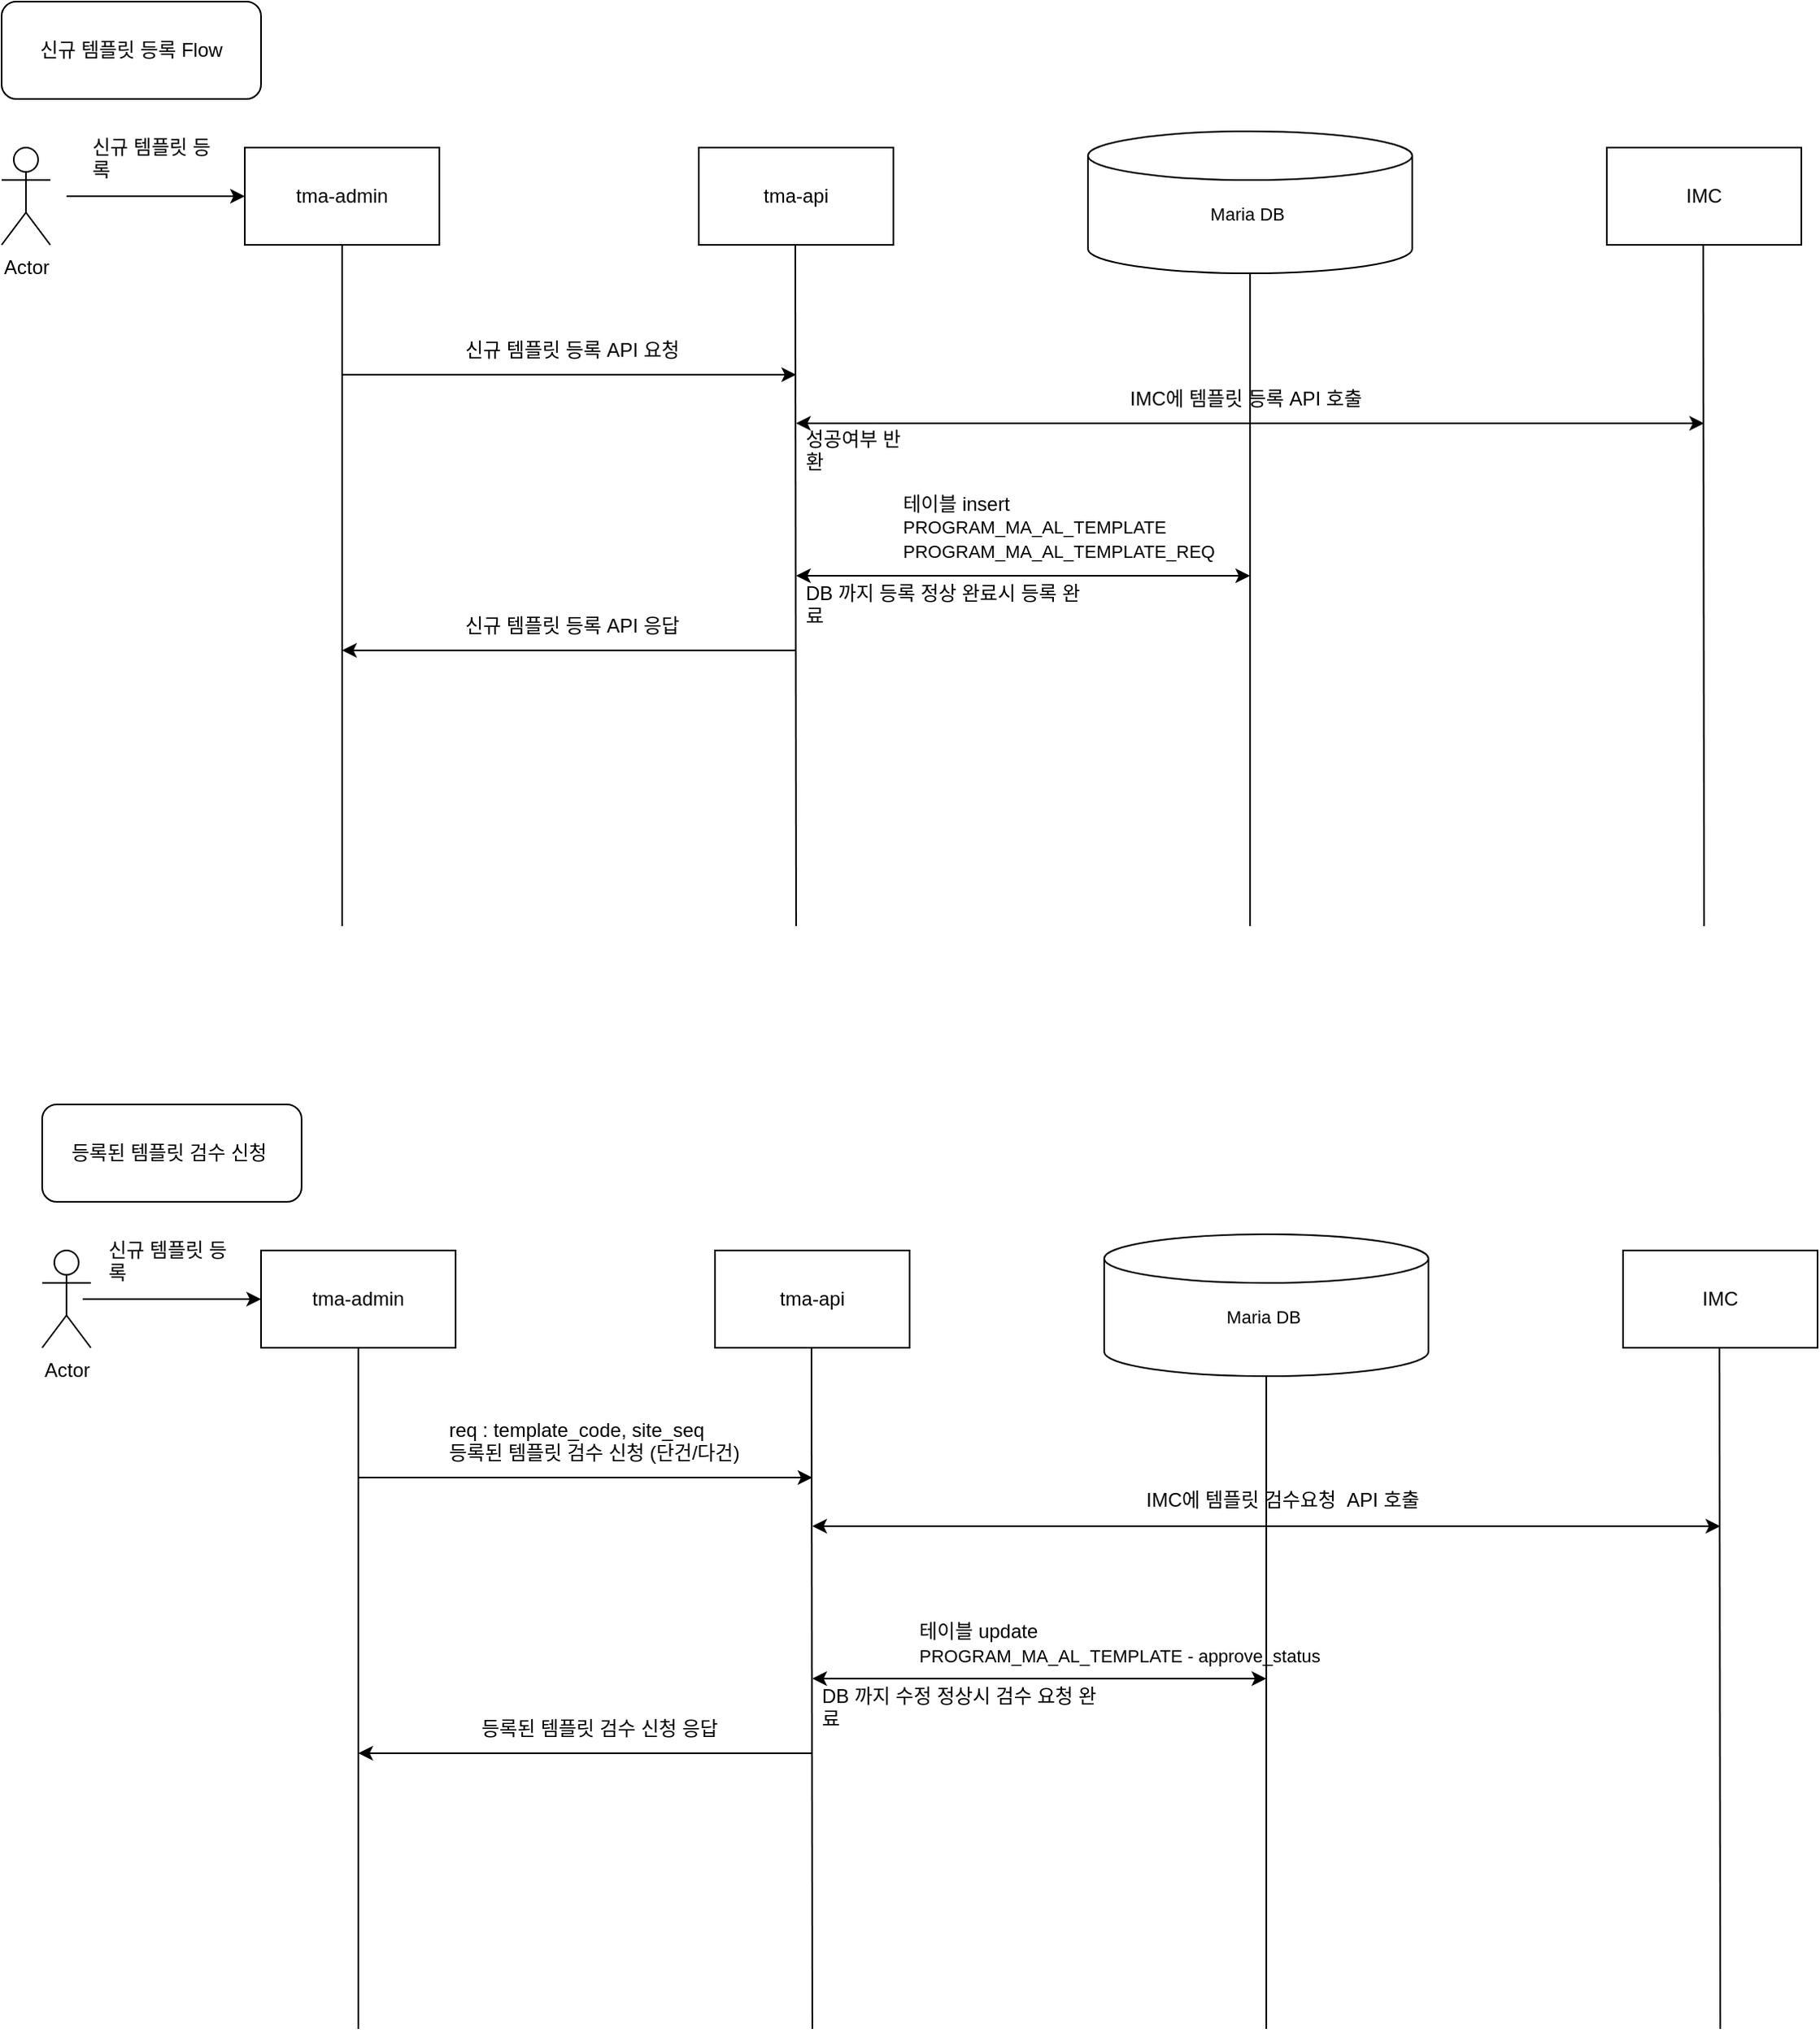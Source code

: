 <mxfile version="24.8.4">
  <diagram name="페이지-1" id="rrNVjnt-WTsJbCwg5te3">
    <mxGraphModel dx="2047" dy="1121" grid="1" gridSize="10" guides="1" tooltips="1" connect="1" arrows="1" fold="1" page="1" pageScale="1" pageWidth="827" pageHeight="1169" math="0" shadow="0">
      <root>
        <mxCell id="0" />
        <mxCell id="1" parent="0" />
        <mxCell id="4YztuVcXxpJHYgNVAEmz-1" value="tma-admin" style="rounded=0;whiteSpace=wrap;html=1;" vertex="1" parent="1">
          <mxGeometry x="120" y="320" width="120" height="60" as="geometry" />
        </mxCell>
        <mxCell id="4YztuVcXxpJHYgNVAEmz-2" value="tma-api" style="rounded=0;whiteSpace=wrap;html=1;" vertex="1" parent="1">
          <mxGeometry x="400" y="320" width="120" height="60" as="geometry" />
        </mxCell>
        <mxCell id="4YztuVcXxpJHYgNVAEmz-3" value="Maria DB&amp;nbsp;" style="rounded=0;whiteSpace=wrap;html=1;" vertex="1" parent="1">
          <mxGeometry x="680" y="320" width="120" height="60" as="geometry" />
        </mxCell>
        <mxCell id="4YztuVcXxpJHYgNVAEmz-4" value="IMC" style="rounded=0;whiteSpace=wrap;html=1;" vertex="1" parent="1">
          <mxGeometry x="960" y="320" width="120" height="60" as="geometry" />
        </mxCell>
        <mxCell id="4YztuVcXxpJHYgNVAEmz-5" value="" style="endArrow=none;html=1;rounded=0;" edge="1" parent="1">
          <mxGeometry width="50" height="50" relative="1" as="geometry">
            <mxPoint x="180" y="800" as="sourcePoint" />
            <mxPoint x="180" y="380" as="targetPoint" />
          </mxGeometry>
        </mxCell>
        <mxCell id="4YztuVcXxpJHYgNVAEmz-6" value="" style="endArrow=none;html=1;rounded=0;" edge="1" parent="1">
          <mxGeometry width="50" height="50" relative="1" as="geometry">
            <mxPoint x="460" y="800" as="sourcePoint" />
            <mxPoint x="459.5" y="380" as="targetPoint" />
          </mxGeometry>
        </mxCell>
        <mxCell id="4YztuVcXxpJHYgNVAEmz-7" value="" style="endArrow=none;html=1;rounded=0;" edge="1" parent="1" source="4YztuVcXxpJHYgNVAEmz-18">
          <mxGeometry width="50" height="50" relative="1" as="geometry">
            <mxPoint x="739.5" y="1080" as="sourcePoint" />
            <mxPoint x="739.5" y="380" as="targetPoint" />
          </mxGeometry>
        </mxCell>
        <mxCell id="4YztuVcXxpJHYgNVAEmz-8" value="" style="endArrow=none;html=1;rounded=0;" edge="1" parent="1">
          <mxGeometry width="50" height="50" relative="1" as="geometry">
            <mxPoint x="1020" y="800" as="sourcePoint" />
            <mxPoint x="1019.5" y="380" as="targetPoint" />
          </mxGeometry>
        </mxCell>
        <mxCell id="4YztuVcXxpJHYgNVAEmz-10" value="Actor" style="shape=umlActor;verticalLabelPosition=bottom;verticalAlign=top;html=1;outlineConnect=0;" vertex="1" parent="1">
          <mxGeometry x="-30" y="320" width="30" height="60" as="geometry" />
        </mxCell>
        <mxCell id="4YztuVcXxpJHYgNVAEmz-11" value="" style="endArrow=classic;html=1;rounded=0;entryX=0;entryY=0.5;entryDx=0;entryDy=0;" edge="1" parent="1" target="4YztuVcXxpJHYgNVAEmz-1">
          <mxGeometry width="50" height="50" relative="1" as="geometry">
            <mxPoint x="10" y="350" as="sourcePoint" />
            <mxPoint x="60" y="310" as="targetPoint" />
          </mxGeometry>
        </mxCell>
        <mxCell id="4YztuVcXxpJHYgNVAEmz-14" value="&lt;span style=&quot;text-align: center; text-wrap-mode: nowrap;&quot;&gt;신규 템플릿 등록&lt;/span&gt;" style="text;strokeColor=none;fillColor=none;align=left;verticalAlign=middle;spacingLeft=4;spacingRight=4;overflow=hidden;points=[[0,0.5],[1,0.5]];portConstraint=eastwest;rotatable=0;whiteSpace=wrap;html=1;" vertex="1" parent="1">
          <mxGeometry x="20" y="310" width="90" height="30" as="geometry" />
        </mxCell>
        <mxCell id="4YztuVcXxpJHYgNVAEmz-15" value="" style="endArrow=classic;html=1;rounded=0;" edge="1" parent="1">
          <mxGeometry width="50" height="50" relative="1" as="geometry">
            <mxPoint x="180" y="460" as="sourcePoint" />
            <mxPoint x="460" y="460" as="targetPoint" />
          </mxGeometry>
        </mxCell>
        <mxCell id="4YztuVcXxpJHYgNVAEmz-17" value="신규 템플릿 등록 API 요청" style="text;strokeColor=none;fillColor=none;align=left;verticalAlign=middle;spacingLeft=4;spacingRight=4;overflow=hidden;points=[[0,0.5],[1,0.5]];portConstraint=eastwest;rotatable=0;whiteSpace=wrap;html=1;" vertex="1" parent="1">
          <mxGeometry x="250" y="430" width="150" height="30" as="geometry" />
        </mxCell>
        <mxCell id="4YztuVcXxpJHYgNVAEmz-21" value="IMC에 템플릿 등록 API 호출&amp;nbsp;" style="text;strokeColor=none;fillColor=none;align=left;verticalAlign=middle;spacingLeft=4;spacingRight=4;overflow=hidden;points=[[0,0.5],[1,0.5]];portConstraint=eastwest;rotatable=0;whiteSpace=wrap;html=1;" vertex="1" parent="1">
          <mxGeometry x="660" y="460" width="160" height="30" as="geometry" />
        </mxCell>
        <mxCell id="4YztuVcXxpJHYgNVAEmz-22" value="" style="endArrow=none;html=1;rounded=0;" edge="1" parent="1" target="4YztuVcXxpJHYgNVAEmz-18">
          <mxGeometry width="50" height="50" relative="1" as="geometry">
            <mxPoint x="740" y="800" as="sourcePoint" />
            <mxPoint x="739.5" y="380" as="targetPoint" />
          </mxGeometry>
        </mxCell>
        <mxCell id="4YztuVcXxpJHYgNVAEmz-18" value="&lt;font style=&quot;font-size: 11px;&quot;&gt;Maria DB&amp;nbsp;&lt;/font&gt;&lt;div style=&quot;font-size: 11px;&quot;&gt;&lt;br&gt;&lt;/div&gt;" style="shape=cylinder3;whiteSpace=wrap;html=1;boundedLbl=1;backgroundOutline=1;size=15;" vertex="1" parent="1">
          <mxGeometry x="640" y="310" width="200" height="87.5" as="geometry" />
        </mxCell>
        <mxCell id="4YztuVcXxpJHYgNVAEmz-24" value="신규 템플릿 등록 Flow" style="rounded=1;whiteSpace=wrap;html=1;" vertex="1" parent="1">
          <mxGeometry x="-30" y="230" width="160" height="60" as="geometry" />
        </mxCell>
        <mxCell id="4YztuVcXxpJHYgNVAEmz-25" value="" style="endArrow=classic;startArrow=classic;html=1;rounded=0;" edge="1" parent="1">
          <mxGeometry width="50" height="50" relative="1" as="geometry">
            <mxPoint x="460" y="490" as="sourcePoint" />
            <mxPoint x="1020" y="490" as="targetPoint" />
          </mxGeometry>
        </mxCell>
        <mxCell id="4YztuVcXxpJHYgNVAEmz-29" value="&lt;div style=&quot;text-align: left;&quot;&gt;&lt;span style=&quot;background-color: initial; text-align: center;&quot;&gt;테이블 insert&lt;/span&gt;&lt;/div&gt;&lt;div style=&quot;text-align: left;&quot;&gt;&lt;span style=&quot;background-color: initial; font-size: 11px; text-align: center;&quot;&gt;PROGRAM_MA_AL_TEMPLATE&lt;/span&gt;&lt;/div&gt;&lt;div&gt;&lt;span style=&quot;font-size: 11px; text-align: center; background-color: initial;&quot;&gt;PROGRAM_MA_AL_TEMPLATE_REQ&lt;/span&gt;&lt;/div&gt;" style="text;strokeColor=none;fillColor=none;align=left;verticalAlign=middle;spacingLeft=4;spacingRight=4;overflow=hidden;points=[[0,0.5],[1,0.5]];portConstraint=eastwest;rotatable=0;whiteSpace=wrap;html=1;" vertex="1" parent="1">
          <mxGeometry x="520" y="524" width="240" height="60" as="geometry" />
        </mxCell>
        <mxCell id="4YztuVcXxpJHYgNVAEmz-30" value="" style="endArrow=classic;startArrow=classic;html=1;rounded=0;" edge="1" parent="1">
          <mxGeometry width="50" height="50" relative="1" as="geometry">
            <mxPoint x="460" y="584" as="sourcePoint" />
            <mxPoint x="740" y="584" as="targetPoint" />
          </mxGeometry>
        </mxCell>
        <mxCell id="4YztuVcXxpJHYgNVAEmz-31" value="성공여부 반환&amp;nbsp;" style="text;strokeColor=none;fillColor=none;align=left;verticalAlign=middle;spacingLeft=4;spacingRight=4;overflow=hidden;points=[[0,0.5],[1,0.5]];portConstraint=eastwest;rotatable=0;whiteSpace=wrap;html=1;" vertex="1" parent="1">
          <mxGeometry x="460" y="490" width="80" height="30" as="geometry" />
        </mxCell>
        <mxCell id="4YztuVcXxpJHYgNVAEmz-32" value="DB 까지 등록 정상 완료시 등록 완료&amp;nbsp;" style="text;strokeColor=none;fillColor=none;align=left;verticalAlign=middle;spacingLeft=4;spacingRight=4;overflow=hidden;points=[[0,0.5],[1,0.5]];portConstraint=eastwest;rotatable=0;whiteSpace=wrap;html=1;" vertex="1" parent="1">
          <mxGeometry x="460" y="585" width="190" height="30" as="geometry" />
        </mxCell>
        <mxCell id="4YztuVcXxpJHYgNVAEmz-33" value="" style="endArrow=classic;html=1;rounded=0;" edge="1" parent="1">
          <mxGeometry width="50" height="50" relative="1" as="geometry">
            <mxPoint x="460" y="630" as="sourcePoint" />
            <mxPoint x="180" y="630" as="targetPoint" />
          </mxGeometry>
        </mxCell>
        <mxCell id="4YztuVcXxpJHYgNVAEmz-34" value="신규 템플릿 등록 API 응답" style="text;strokeColor=none;fillColor=none;align=left;verticalAlign=middle;spacingLeft=4;spacingRight=4;overflow=hidden;points=[[0,0.5],[1,0.5]];portConstraint=eastwest;rotatable=0;whiteSpace=wrap;html=1;" vertex="1" parent="1">
          <mxGeometry x="250" y="600" width="150" height="30" as="geometry" />
        </mxCell>
        <mxCell id="4YztuVcXxpJHYgNVAEmz-35" value="tma-admin" style="rounded=0;whiteSpace=wrap;html=1;" vertex="1" parent="1">
          <mxGeometry x="130" y="1000" width="120" height="60" as="geometry" />
        </mxCell>
        <mxCell id="4YztuVcXxpJHYgNVAEmz-36" value="tma-api" style="rounded=0;whiteSpace=wrap;html=1;" vertex="1" parent="1">
          <mxGeometry x="410" y="1000" width="120" height="60" as="geometry" />
        </mxCell>
        <mxCell id="4YztuVcXxpJHYgNVAEmz-37" value="Maria DB&amp;nbsp;" style="rounded=0;whiteSpace=wrap;html=1;" vertex="1" parent="1">
          <mxGeometry x="690" y="1000" width="120" height="60" as="geometry" />
        </mxCell>
        <mxCell id="4YztuVcXxpJHYgNVAEmz-38" value="IMC" style="rounded=0;whiteSpace=wrap;html=1;" vertex="1" parent="1">
          <mxGeometry x="970" y="1000" width="120" height="60" as="geometry" />
        </mxCell>
        <mxCell id="4YztuVcXxpJHYgNVAEmz-39" value="" style="endArrow=none;html=1;rounded=0;" edge="1" parent="1">
          <mxGeometry width="50" height="50" relative="1" as="geometry">
            <mxPoint x="190" y="1480" as="sourcePoint" />
            <mxPoint x="190" y="1060" as="targetPoint" />
          </mxGeometry>
        </mxCell>
        <mxCell id="4YztuVcXxpJHYgNVAEmz-40" value="" style="endArrow=none;html=1;rounded=0;" edge="1" parent="1">
          <mxGeometry width="50" height="50" relative="1" as="geometry">
            <mxPoint x="470" y="1480" as="sourcePoint" />
            <mxPoint x="469.5" y="1060" as="targetPoint" />
          </mxGeometry>
        </mxCell>
        <mxCell id="4YztuVcXxpJHYgNVAEmz-41" value="" style="endArrow=none;html=1;rounded=0;" edge="1" parent="1" source="4YztuVcXxpJHYgNVAEmz-49">
          <mxGeometry width="50" height="50" relative="1" as="geometry">
            <mxPoint x="749.5" y="1760" as="sourcePoint" />
            <mxPoint x="749.5" y="1060" as="targetPoint" />
          </mxGeometry>
        </mxCell>
        <mxCell id="4YztuVcXxpJHYgNVAEmz-42" value="" style="endArrow=none;html=1;rounded=0;" edge="1" parent="1">
          <mxGeometry width="50" height="50" relative="1" as="geometry">
            <mxPoint x="1030" y="1480" as="sourcePoint" />
            <mxPoint x="1029.5" y="1060" as="targetPoint" />
          </mxGeometry>
        </mxCell>
        <mxCell id="4YztuVcXxpJHYgNVAEmz-43" value="" style="endArrow=classic;html=1;rounded=0;entryX=0;entryY=0.5;entryDx=0;entryDy=0;" edge="1" parent="1" target="4YztuVcXxpJHYgNVAEmz-35">
          <mxGeometry width="50" height="50" relative="1" as="geometry">
            <mxPoint x="20" y="1030" as="sourcePoint" />
            <mxPoint x="70" y="990" as="targetPoint" />
          </mxGeometry>
        </mxCell>
        <mxCell id="4YztuVcXxpJHYgNVAEmz-44" value="&lt;span style=&quot;text-align: center; text-wrap-mode: nowrap;&quot;&gt;신규 템플릿 등록&lt;/span&gt;" style="text;strokeColor=none;fillColor=none;align=left;verticalAlign=middle;spacingLeft=4;spacingRight=4;overflow=hidden;points=[[0,0.5],[1,0.5]];portConstraint=eastwest;rotatable=0;whiteSpace=wrap;html=1;" vertex="1" parent="1">
          <mxGeometry x="30" y="990" width="90" height="30" as="geometry" />
        </mxCell>
        <mxCell id="4YztuVcXxpJHYgNVAEmz-45" value="" style="endArrow=classic;html=1;rounded=0;" edge="1" parent="1">
          <mxGeometry width="50" height="50" relative="1" as="geometry">
            <mxPoint x="190" y="1140" as="sourcePoint" />
            <mxPoint x="470" y="1140" as="targetPoint" />
          </mxGeometry>
        </mxCell>
        <mxCell id="4YztuVcXxpJHYgNVAEmz-46" value="&lt;div&gt;req : template_code, site_seq&amp;nbsp;&lt;/div&gt;등록된 템플릿 검수 신청 (단건/다건)&lt;div&gt;&lt;br&gt;&lt;/div&gt;" style="text;strokeColor=none;fillColor=none;align=left;verticalAlign=middle;spacingLeft=4;spacingRight=4;overflow=hidden;points=[[0,0.5],[1,0.5]];portConstraint=eastwest;rotatable=0;whiteSpace=wrap;html=1;" vertex="1" parent="1">
          <mxGeometry x="240" y="1100" width="190" height="50" as="geometry" />
        </mxCell>
        <mxCell id="4YztuVcXxpJHYgNVAEmz-47" value="IMC에 템플릿 검수요청&amp;nbsp; API 호출&amp;nbsp;" style="text;strokeColor=none;fillColor=none;align=left;verticalAlign=middle;spacingLeft=4;spacingRight=4;overflow=hidden;points=[[0,0.5],[1,0.5]];portConstraint=eastwest;rotatable=0;whiteSpace=wrap;html=1;" vertex="1" parent="1">
          <mxGeometry x="670" y="1139" width="210" height="30" as="geometry" />
        </mxCell>
        <mxCell id="4YztuVcXxpJHYgNVAEmz-48" value="" style="endArrow=none;html=1;rounded=0;" edge="1" parent="1" target="4YztuVcXxpJHYgNVAEmz-49">
          <mxGeometry width="50" height="50" relative="1" as="geometry">
            <mxPoint x="750" y="1480" as="sourcePoint" />
            <mxPoint x="749.5" y="1060" as="targetPoint" />
          </mxGeometry>
        </mxCell>
        <mxCell id="4YztuVcXxpJHYgNVAEmz-49" value="&lt;font style=&quot;font-size: 11px;&quot;&gt;Maria DB&amp;nbsp;&lt;/font&gt;&lt;div style=&quot;font-size: 11px;&quot;&gt;&lt;br&gt;&lt;/div&gt;" style="shape=cylinder3;whiteSpace=wrap;html=1;boundedLbl=1;backgroundOutline=1;size=15;" vertex="1" parent="1">
          <mxGeometry x="650" y="990" width="200" height="87.5" as="geometry" />
        </mxCell>
        <mxCell id="4YztuVcXxpJHYgNVAEmz-50" value="" style="endArrow=classic;startArrow=classic;html=1;rounded=0;" edge="1" parent="1">
          <mxGeometry width="50" height="50" relative="1" as="geometry">
            <mxPoint x="470" y="1170" as="sourcePoint" />
            <mxPoint x="1030" y="1170" as="targetPoint" />
          </mxGeometry>
        </mxCell>
        <mxCell id="4YztuVcXxpJHYgNVAEmz-51" value="테이블 update&amp;nbsp;&lt;div&gt;&lt;span style=&quot;font-size: 11px; text-align: center; background-color: initial;&quot;&gt;PROGRAM_MA_AL_TEMPLATE - approve_status&lt;/span&gt;&lt;/div&gt;" style="text;strokeColor=none;fillColor=none;align=left;verticalAlign=middle;spacingLeft=4;spacingRight=4;overflow=hidden;points=[[0,0.5],[1,0.5]];portConstraint=eastwest;rotatable=0;whiteSpace=wrap;html=1;" vertex="1" parent="1">
          <mxGeometry x="530" y="1220" width="280" height="44" as="geometry" />
        </mxCell>
        <mxCell id="4YztuVcXxpJHYgNVAEmz-52" value="" style="endArrow=classic;startArrow=classic;html=1;rounded=0;" edge="1" parent="1">
          <mxGeometry width="50" height="50" relative="1" as="geometry">
            <mxPoint x="470" y="1264" as="sourcePoint" />
            <mxPoint x="750" y="1264" as="targetPoint" />
          </mxGeometry>
        </mxCell>
        <mxCell id="4YztuVcXxpJHYgNVAEmz-54" value="DB 까지 수정 정상시 검수 요청 완료&amp;nbsp;" style="text;strokeColor=none;fillColor=none;align=left;verticalAlign=middle;spacingLeft=4;spacingRight=4;overflow=hidden;points=[[0,0.5],[1,0.5]];portConstraint=eastwest;rotatable=0;whiteSpace=wrap;html=1;" vertex="1" parent="1">
          <mxGeometry x="470" y="1265" width="190" height="30" as="geometry" />
        </mxCell>
        <mxCell id="4YztuVcXxpJHYgNVAEmz-55" value="" style="endArrow=classic;html=1;rounded=0;" edge="1" parent="1">
          <mxGeometry width="50" height="50" relative="1" as="geometry">
            <mxPoint x="470" y="1310" as="sourcePoint" />
            <mxPoint x="190" y="1310" as="targetPoint" />
          </mxGeometry>
        </mxCell>
        <mxCell id="4YztuVcXxpJHYgNVAEmz-56" value="등록된 템플릿 검수 신청&amp;nbsp;&lt;span style=&quot;background-color: initial;&quot;&gt;응답&lt;/span&gt;" style="text;strokeColor=none;fillColor=none;align=left;verticalAlign=middle;spacingLeft=4;spacingRight=4;overflow=hidden;points=[[0,0.5],[1,0.5]];portConstraint=eastwest;rotatable=0;whiteSpace=wrap;html=1;" vertex="1" parent="1">
          <mxGeometry x="260" y="1280" width="180" height="30" as="geometry" />
        </mxCell>
        <mxCell id="4YztuVcXxpJHYgNVAEmz-59" value="Actor" style="shape=umlActor;verticalLabelPosition=bottom;verticalAlign=top;html=1;outlineConnect=0;" vertex="1" parent="1">
          <mxGeometry x="-5" y="1000" width="30" height="60" as="geometry" />
        </mxCell>
        <mxCell id="4YztuVcXxpJHYgNVAEmz-60" value="등록된 템플릿 검수 신청&amp;nbsp;" style="rounded=1;whiteSpace=wrap;html=1;" vertex="1" parent="1">
          <mxGeometry x="-5" y="910" width="160" height="60" as="geometry" />
        </mxCell>
      </root>
    </mxGraphModel>
  </diagram>
</mxfile>
